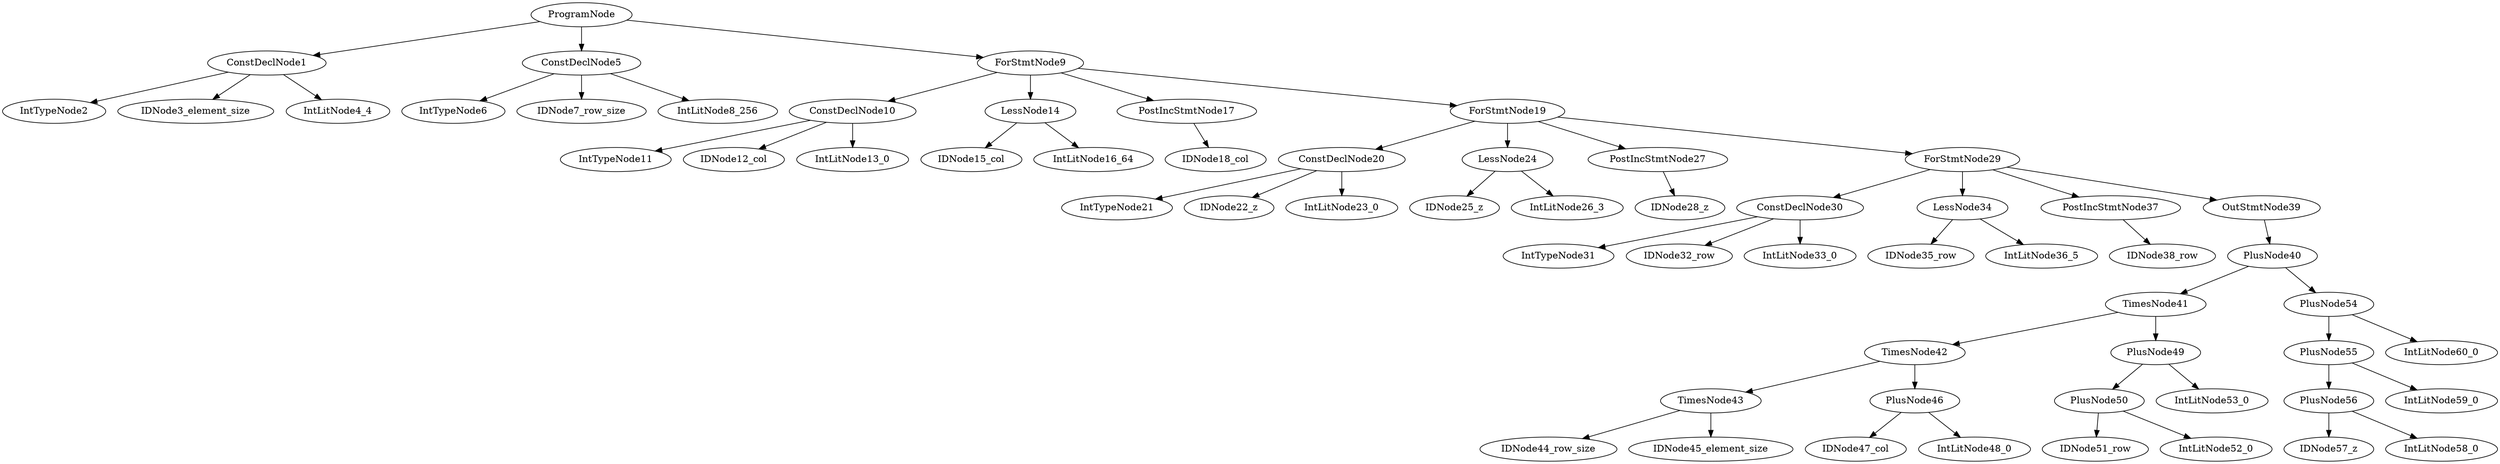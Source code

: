 digraph G {
ConstDeclNode1 -> IntTypeNode2;
ConstDeclNode1 -> IDNode3_element_size;
ConstDeclNode1 -> IntLitNode4_4;
ProgramNode -> ConstDeclNode1;
ConstDeclNode5 -> IntTypeNode6;
ConstDeclNode5 -> IDNode7_row_size;
ConstDeclNode5 -> IntLitNode8_256;
ProgramNode -> ConstDeclNode5;
ConstDeclNode10 -> IntTypeNode11;
ConstDeclNode10 -> IDNode12_col;
ConstDeclNode10 -> IntLitNode13_0;
LessNode14 -> IDNode15_col;
LessNode14 -> IntLitNode16_64;
PostIncStmtNode17 -> IDNode18_col;
ForStmtNode9 -> ConstDeclNode10;
ForStmtNode9 -> LessNode14;
ForStmtNode9 -> PostIncStmtNode17;
ConstDeclNode20 -> IntTypeNode21;
ConstDeclNode20 -> IDNode22_z;
ConstDeclNode20 -> IntLitNode23_0;
LessNode24 -> IDNode25_z;
LessNode24 -> IntLitNode26_3;
PostIncStmtNode27 -> IDNode28_z;
ForStmtNode19 -> ConstDeclNode20;
ForStmtNode19 -> LessNode24;
ForStmtNode19 -> PostIncStmtNode27;
ConstDeclNode30 -> IntTypeNode31;
ConstDeclNode30 -> IDNode32_row;
ConstDeclNode30 -> IntLitNode33_0;
LessNode34 -> IDNode35_row;
LessNode34 -> IntLitNode36_5;
PostIncStmtNode37 -> IDNode38_row;
ForStmtNode29 -> ConstDeclNode30;
ForStmtNode29 -> LessNode34;
ForStmtNode29 -> PostIncStmtNode37;
TimesNode43 -> IDNode44_row_size;
TimesNode43 -> IDNode45_element_size;
PlusNode46 -> IDNode47_col;
PlusNode46 -> IntLitNode48_0;
TimesNode42 -> TimesNode43;
TimesNode42 -> PlusNode46;
PlusNode50 -> IDNode51_row;
PlusNode50 -> IntLitNode52_0;
PlusNode49 -> PlusNode50;
PlusNode49 -> IntLitNode53_0;
TimesNode41 -> TimesNode42;
TimesNode41 -> PlusNode49;
PlusNode56 -> IDNode57_z;
PlusNode56 -> IntLitNode58_0;
PlusNode55 -> PlusNode56;
PlusNode55 -> IntLitNode59_0;
PlusNode54 -> PlusNode55;
PlusNode54 -> IntLitNode60_0;
PlusNode40 -> TimesNode41;
PlusNode40 -> PlusNode54;
OutStmtNode39 -> PlusNode40;
ForStmtNode29 -> OutStmtNode39;
ForStmtNode19 -> ForStmtNode29;
ForStmtNode9 -> ForStmtNode19;
ProgramNode -> ForStmtNode9;
}
